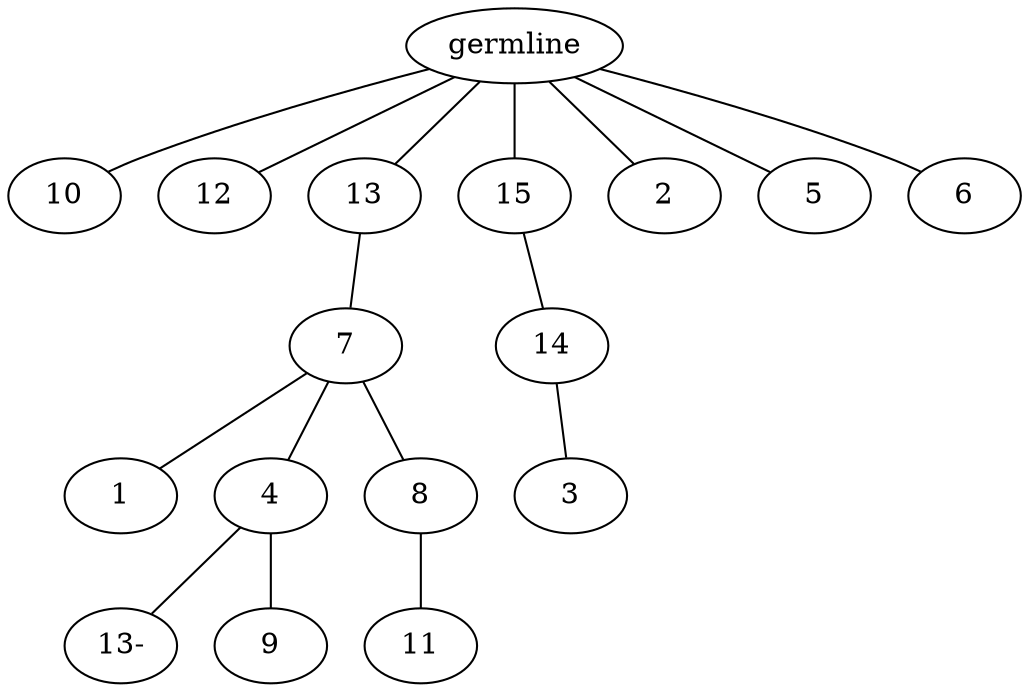 graph tree {
    "139719684494096" [label="germline"];
    "139719684508304" [label="10"];
    "139719684505904" [label="12"];
    "139719684509216" [label="13"];
    "139719684507392" [label="7"];
    "139719684508160" [label="1"];
    "139719684506816" [label="4"];
    "139719684400032" [label="13-"];
    "139719684508016" [label="9"];
    "139719684509072" [label="8"];
    "139719684509024" [label="11"];
    "139719684508208" [label="15"];
    "139719684508976" [label="14"];
    "139719684507536" [label="3"];
    "139719684508688" [label="2"];
    "139719684508400" [label="5"];
    "139719684506528" [label="6"];
    "139719684494096" -- "139719684508304";
    "139719684494096" -- "139719684505904";
    "139719684494096" -- "139719684509216";
    "139719684494096" -- "139719684508208";
    "139719684494096" -- "139719684508688";
    "139719684494096" -- "139719684508400";
    "139719684494096" -- "139719684506528";
    "139719684509216" -- "139719684507392";
    "139719684507392" -- "139719684508160";
    "139719684507392" -- "139719684506816";
    "139719684507392" -- "139719684509072";
    "139719684506816" -- "139719684400032";
    "139719684506816" -- "139719684508016";
    "139719684509072" -- "139719684509024";
    "139719684508208" -- "139719684508976";
    "139719684508976" -- "139719684507536";
}
